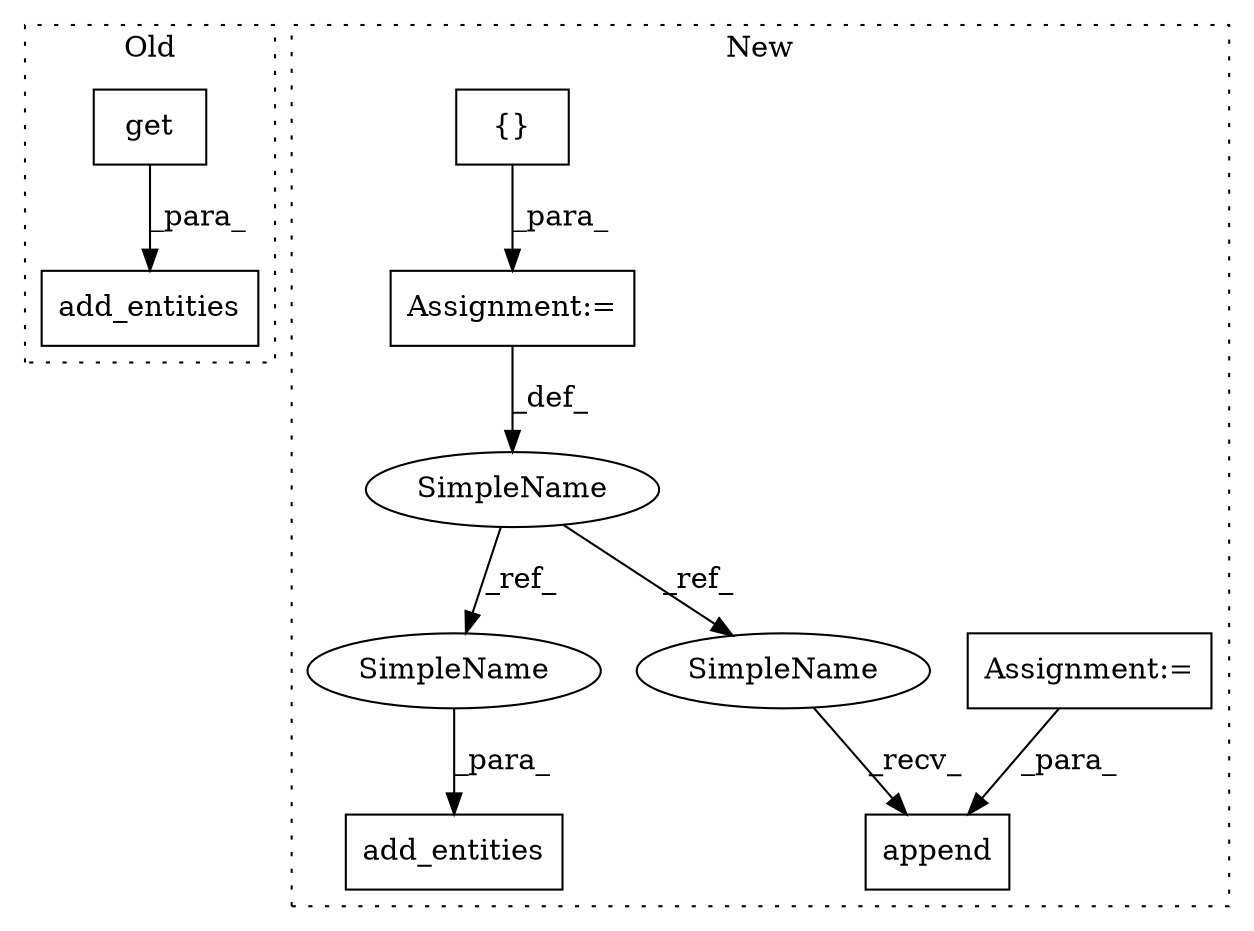 digraph G {
subgraph cluster0 {
1 [label="get" a="32" s="1477,1490" l="4,1" shape="box"];
8 [label="add_entities" a="32" s="1633,1675" l="13,1" shape="box"];
label = "Old";
style="dotted";
}
subgraph cluster1 {
2 [label="add_entities" a="32" s="1223,1242" l="13,1" shape="box"];
3 [label="SimpleName" a="42" s="885" l="6" shape="ellipse"];
4 [label="append" a="32" s="1161,1210" l="7,1" shape="box"];
5 [label="Assignment:=" a="7" s="1117" l="1" shape="box"];
6 [label="Assignment:=" a="7" s="891" l="1" shape="box"];
7 [label="{}" a="4" s="915" l="2" shape="box"];
9 [label="SimpleName" a="42" s="1236" l="6" shape="ellipse"];
10 [label="SimpleName" a="42" s="1154" l="6" shape="ellipse"];
label = "New";
style="dotted";
}
1 -> 8 [label="_para_"];
3 -> 10 [label="_ref_"];
3 -> 9 [label="_ref_"];
5 -> 4 [label="_para_"];
6 -> 3 [label="_def_"];
7 -> 6 [label="_para_"];
9 -> 2 [label="_para_"];
10 -> 4 [label="_recv_"];
}